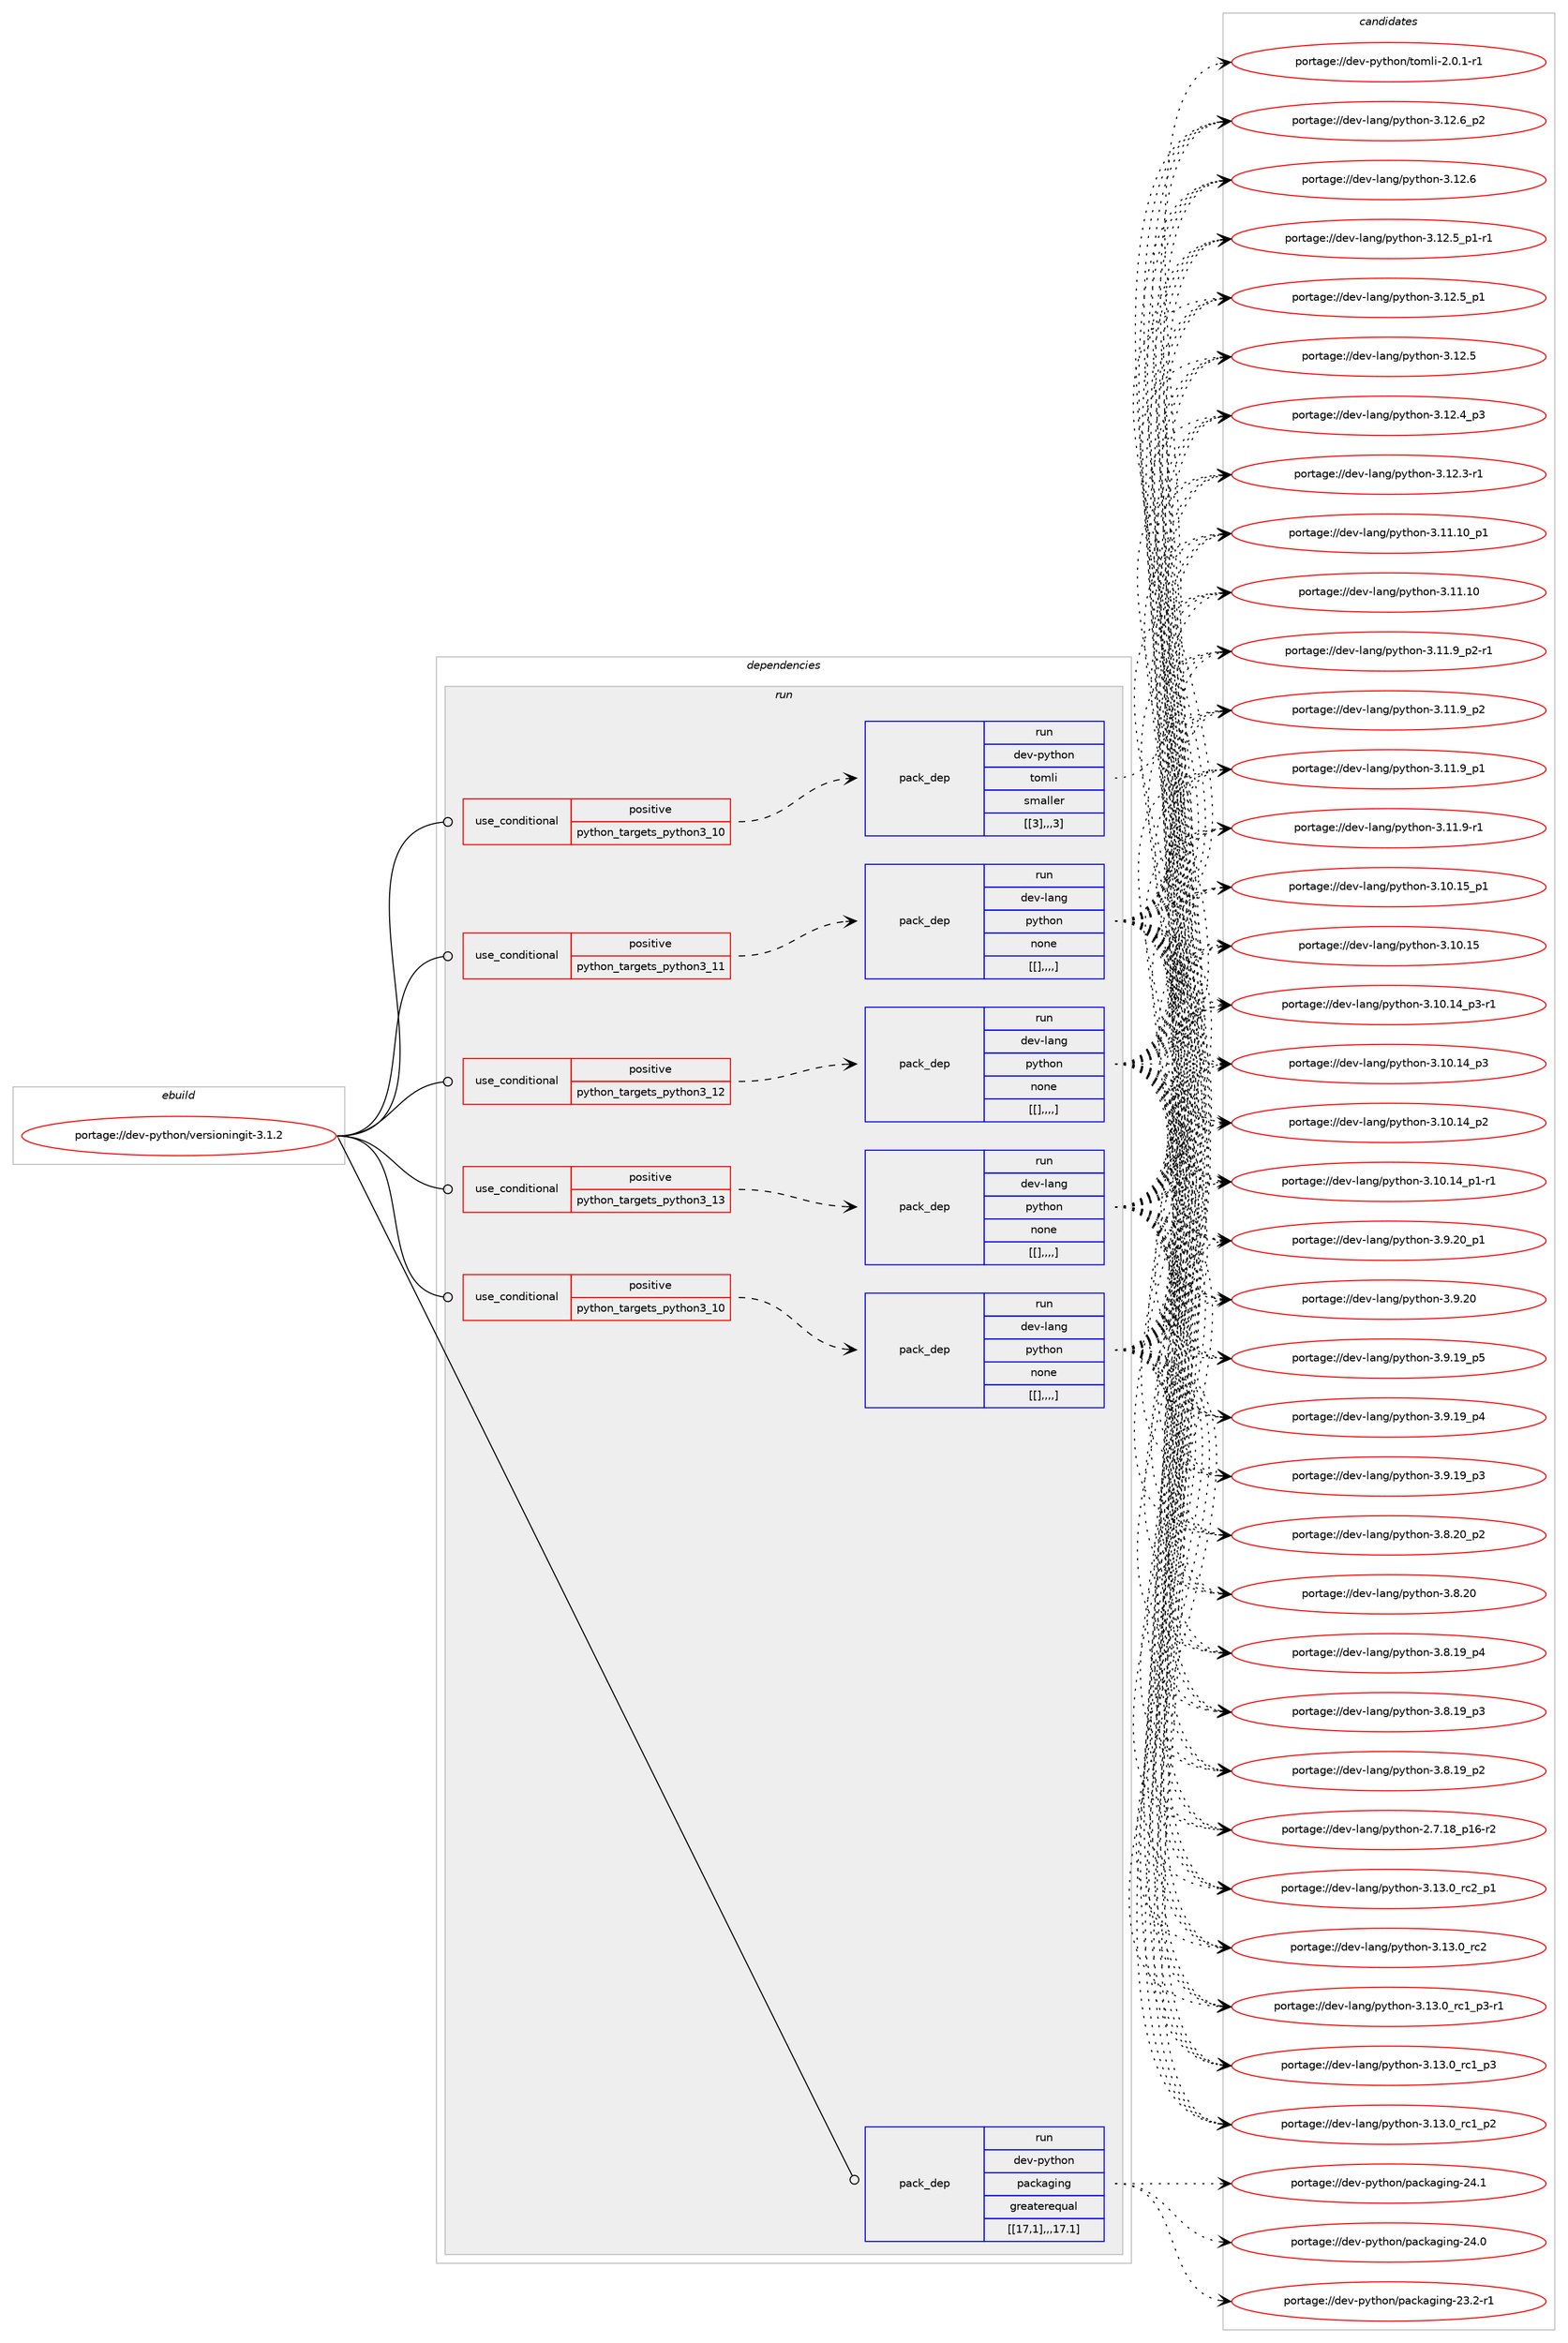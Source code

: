 digraph prolog {

# *************
# Graph options
# *************

newrank=true;
concentrate=true;
compound=true;
graph [rankdir=LR,fontname=Helvetica,fontsize=10,ranksep=1.5];#, ranksep=2.5, nodesep=0.2];
edge  [arrowhead=vee];
node  [fontname=Helvetica,fontsize=10];

# **********
# The ebuild
# **********

subgraph cluster_leftcol {
color=gray;
label=<<i>ebuild</i>>;
id [label="portage://dev-python/versioningit-3.1.2", color=red, width=4, href="../dev-python/versioningit-3.1.2.svg"];
}

# ****************
# The dependencies
# ****************

subgraph cluster_midcol {
color=gray;
label=<<i>dependencies</i>>;
subgraph cluster_compile {
fillcolor="#eeeeee";
style=filled;
label=<<i>compile</i>>;
}
subgraph cluster_compileandrun {
fillcolor="#eeeeee";
style=filled;
label=<<i>compile and run</i>>;
}
subgraph cluster_run {
fillcolor="#eeeeee";
style=filled;
label=<<i>run</i>>;
subgraph cond42784 {
dependency170427 [label=<<TABLE BORDER="0" CELLBORDER="1" CELLSPACING="0" CELLPADDING="4"><TR><TD ROWSPAN="3" CELLPADDING="10">use_conditional</TD></TR><TR><TD>positive</TD></TR><TR><TD>python_targets_python3_10</TD></TR></TABLE>>, shape=none, color=red];
subgraph pack126380 {
dependency170428 [label=<<TABLE BORDER="0" CELLBORDER="1" CELLSPACING="0" CELLPADDING="4" WIDTH="220"><TR><TD ROWSPAN="6" CELLPADDING="30">pack_dep</TD></TR><TR><TD WIDTH="110">run</TD></TR><TR><TD>dev-lang</TD></TR><TR><TD>python</TD></TR><TR><TD>none</TD></TR><TR><TD>[[],,,,]</TD></TR></TABLE>>, shape=none, color=blue];
}
dependency170427:e -> dependency170428:w [weight=20,style="dashed",arrowhead="vee"];
}
id:e -> dependency170427:w [weight=20,style="solid",arrowhead="odot"];
subgraph cond42785 {
dependency170429 [label=<<TABLE BORDER="0" CELLBORDER="1" CELLSPACING="0" CELLPADDING="4"><TR><TD ROWSPAN="3" CELLPADDING="10">use_conditional</TD></TR><TR><TD>positive</TD></TR><TR><TD>python_targets_python3_10</TD></TR></TABLE>>, shape=none, color=red];
subgraph pack126381 {
dependency170430 [label=<<TABLE BORDER="0" CELLBORDER="1" CELLSPACING="0" CELLPADDING="4" WIDTH="220"><TR><TD ROWSPAN="6" CELLPADDING="30">pack_dep</TD></TR><TR><TD WIDTH="110">run</TD></TR><TR><TD>dev-python</TD></TR><TR><TD>tomli</TD></TR><TR><TD>smaller</TD></TR><TR><TD>[[3],,,3]</TD></TR></TABLE>>, shape=none, color=blue];
}
dependency170429:e -> dependency170430:w [weight=20,style="dashed",arrowhead="vee"];
}
id:e -> dependency170429:w [weight=20,style="solid",arrowhead="odot"];
subgraph cond42786 {
dependency170431 [label=<<TABLE BORDER="0" CELLBORDER="1" CELLSPACING="0" CELLPADDING="4"><TR><TD ROWSPAN="3" CELLPADDING="10">use_conditional</TD></TR><TR><TD>positive</TD></TR><TR><TD>python_targets_python3_11</TD></TR></TABLE>>, shape=none, color=red];
subgraph pack126382 {
dependency170432 [label=<<TABLE BORDER="0" CELLBORDER="1" CELLSPACING="0" CELLPADDING="4" WIDTH="220"><TR><TD ROWSPAN="6" CELLPADDING="30">pack_dep</TD></TR><TR><TD WIDTH="110">run</TD></TR><TR><TD>dev-lang</TD></TR><TR><TD>python</TD></TR><TR><TD>none</TD></TR><TR><TD>[[],,,,]</TD></TR></TABLE>>, shape=none, color=blue];
}
dependency170431:e -> dependency170432:w [weight=20,style="dashed",arrowhead="vee"];
}
id:e -> dependency170431:w [weight=20,style="solid",arrowhead="odot"];
subgraph cond42787 {
dependency170433 [label=<<TABLE BORDER="0" CELLBORDER="1" CELLSPACING="0" CELLPADDING="4"><TR><TD ROWSPAN="3" CELLPADDING="10">use_conditional</TD></TR><TR><TD>positive</TD></TR><TR><TD>python_targets_python3_12</TD></TR></TABLE>>, shape=none, color=red];
subgraph pack126383 {
dependency170434 [label=<<TABLE BORDER="0" CELLBORDER="1" CELLSPACING="0" CELLPADDING="4" WIDTH="220"><TR><TD ROWSPAN="6" CELLPADDING="30">pack_dep</TD></TR><TR><TD WIDTH="110">run</TD></TR><TR><TD>dev-lang</TD></TR><TR><TD>python</TD></TR><TR><TD>none</TD></TR><TR><TD>[[],,,,]</TD></TR></TABLE>>, shape=none, color=blue];
}
dependency170433:e -> dependency170434:w [weight=20,style="dashed",arrowhead="vee"];
}
id:e -> dependency170433:w [weight=20,style="solid",arrowhead="odot"];
subgraph cond42788 {
dependency170435 [label=<<TABLE BORDER="0" CELLBORDER="1" CELLSPACING="0" CELLPADDING="4"><TR><TD ROWSPAN="3" CELLPADDING="10">use_conditional</TD></TR><TR><TD>positive</TD></TR><TR><TD>python_targets_python3_13</TD></TR></TABLE>>, shape=none, color=red];
subgraph pack126384 {
dependency170436 [label=<<TABLE BORDER="0" CELLBORDER="1" CELLSPACING="0" CELLPADDING="4" WIDTH="220"><TR><TD ROWSPAN="6" CELLPADDING="30">pack_dep</TD></TR><TR><TD WIDTH="110">run</TD></TR><TR><TD>dev-lang</TD></TR><TR><TD>python</TD></TR><TR><TD>none</TD></TR><TR><TD>[[],,,,]</TD></TR></TABLE>>, shape=none, color=blue];
}
dependency170435:e -> dependency170436:w [weight=20,style="dashed",arrowhead="vee"];
}
id:e -> dependency170435:w [weight=20,style="solid",arrowhead="odot"];
subgraph pack126385 {
dependency170437 [label=<<TABLE BORDER="0" CELLBORDER="1" CELLSPACING="0" CELLPADDING="4" WIDTH="220"><TR><TD ROWSPAN="6" CELLPADDING="30">pack_dep</TD></TR><TR><TD WIDTH="110">run</TD></TR><TR><TD>dev-python</TD></TR><TR><TD>packaging</TD></TR><TR><TD>greaterequal</TD></TR><TR><TD>[[17,1],,,17.1]</TD></TR></TABLE>>, shape=none, color=blue];
}
id:e -> dependency170437:w [weight=20,style="solid",arrowhead="odot"];
}
}

# **************
# The candidates
# **************

subgraph cluster_choices {
rank=same;
color=gray;
label=<<i>candidates</i>>;

subgraph choice126380 {
color=black;
nodesep=1;
choice100101118451089711010347112121116104111110455146495146489511499509511249 [label="portage://dev-lang/python-3.13.0_rc2_p1", color=red, width=4,href="../dev-lang/python-3.13.0_rc2_p1.svg"];
choice10010111845108971101034711212111610411111045514649514648951149950 [label="portage://dev-lang/python-3.13.0_rc2", color=red, width=4,href="../dev-lang/python-3.13.0_rc2.svg"];
choice1001011184510897110103471121211161041111104551464951464895114994995112514511449 [label="portage://dev-lang/python-3.13.0_rc1_p3-r1", color=red, width=4,href="../dev-lang/python-3.13.0_rc1_p3-r1.svg"];
choice100101118451089711010347112121116104111110455146495146489511499499511251 [label="portage://dev-lang/python-3.13.0_rc1_p3", color=red, width=4,href="../dev-lang/python-3.13.0_rc1_p3.svg"];
choice100101118451089711010347112121116104111110455146495146489511499499511250 [label="portage://dev-lang/python-3.13.0_rc1_p2", color=red, width=4,href="../dev-lang/python-3.13.0_rc1_p2.svg"];
choice100101118451089711010347112121116104111110455146495046549511250 [label="portage://dev-lang/python-3.12.6_p2", color=red, width=4,href="../dev-lang/python-3.12.6_p2.svg"];
choice10010111845108971101034711212111610411111045514649504654 [label="portage://dev-lang/python-3.12.6", color=red, width=4,href="../dev-lang/python-3.12.6.svg"];
choice1001011184510897110103471121211161041111104551464950465395112494511449 [label="portage://dev-lang/python-3.12.5_p1-r1", color=red, width=4,href="../dev-lang/python-3.12.5_p1-r1.svg"];
choice100101118451089711010347112121116104111110455146495046539511249 [label="portage://dev-lang/python-3.12.5_p1", color=red, width=4,href="../dev-lang/python-3.12.5_p1.svg"];
choice10010111845108971101034711212111610411111045514649504653 [label="portage://dev-lang/python-3.12.5", color=red, width=4,href="../dev-lang/python-3.12.5.svg"];
choice100101118451089711010347112121116104111110455146495046529511251 [label="portage://dev-lang/python-3.12.4_p3", color=red, width=4,href="../dev-lang/python-3.12.4_p3.svg"];
choice100101118451089711010347112121116104111110455146495046514511449 [label="portage://dev-lang/python-3.12.3-r1", color=red, width=4,href="../dev-lang/python-3.12.3-r1.svg"];
choice10010111845108971101034711212111610411111045514649494649489511249 [label="portage://dev-lang/python-3.11.10_p1", color=red, width=4,href="../dev-lang/python-3.11.10_p1.svg"];
choice1001011184510897110103471121211161041111104551464949464948 [label="portage://dev-lang/python-3.11.10", color=red, width=4,href="../dev-lang/python-3.11.10.svg"];
choice1001011184510897110103471121211161041111104551464949465795112504511449 [label="portage://dev-lang/python-3.11.9_p2-r1", color=red, width=4,href="../dev-lang/python-3.11.9_p2-r1.svg"];
choice100101118451089711010347112121116104111110455146494946579511250 [label="portage://dev-lang/python-3.11.9_p2", color=red, width=4,href="../dev-lang/python-3.11.9_p2.svg"];
choice100101118451089711010347112121116104111110455146494946579511249 [label="portage://dev-lang/python-3.11.9_p1", color=red, width=4,href="../dev-lang/python-3.11.9_p1.svg"];
choice100101118451089711010347112121116104111110455146494946574511449 [label="portage://dev-lang/python-3.11.9-r1", color=red, width=4,href="../dev-lang/python-3.11.9-r1.svg"];
choice10010111845108971101034711212111610411111045514649484649539511249 [label="portage://dev-lang/python-3.10.15_p1", color=red, width=4,href="../dev-lang/python-3.10.15_p1.svg"];
choice1001011184510897110103471121211161041111104551464948464953 [label="portage://dev-lang/python-3.10.15", color=red, width=4,href="../dev-lang/python-3.10.15.svg"];
choice100101118451089711010347112121116104111110455146494846495295112514511449 [label="portage://dev-lang/python-3.10.14_p3-r1", color=red, width=4,href="../dev-lang/python-3.10.14_p3-r1.svg"];
choice10010111845108971101034711212111610411111045514649484649529511251 [label="portage://dev-lang/python-3.10.14_p3", color=red, width=4,href="../dev-lang/python-3.10.14_p3.svg"];
choice10010111845108971101034711212111610411111045514649484649529511250 [label="portage://dev-lang/python-3.10.14_p2", color=red, width=4,href="../dev-lang/python-3.10.14_p2.svg"];
choice100101118451089711010347112121116104111110455146494846495295112494511449 [label="portage://dev-lang/python-3.10.14_p1-r1", color=red, width=4,href="../dev-lang/python-3.10.14_p1-r1.svg"];
choice100101118451089711010347112121116104111110455146574650489511249 [label="portage://dev-lang/python-3.9.20_p1", color=red, width=4,href="../dev-lang/python-3.9.20_p1.svg"];
choice10010111845108971101034711212111610411111045514657465048 [label="portage://dev-lang/python-3.9.20", color=red, width=4,href="../dev-lang/python-3.9.20.svg"];
choice100101118451089711010347112121116104111110455146574649579511253 [label="portage://dev-lang/python-3.9.19_p5", color=red, width=4,href="../dev-lang/python-3.9.19_p5.svg"];
choice100101118451089711010347112121116104111110455146574649579511252 [label="portage://dev-lang/python-3.9.19_p4", color=red, width=4,href="../dev-lang/python-3.9.19_p4.svg"];
choice100101118451089711010347112121116104111110455146574649579511251 [label="portage://dev-lang/python-3.9.19_p3", color=red, width=4,href="../dev-lang/python-3.9.19_p3.svg"];
choice100101118451089711010347112121116104111110455146564650489511250 [label="portage://dev-lang/python-3.8.20_p2", color=red, width=4,href="../dev-lang/python-3.8.20_p2.svg"];
choice10010111845108971101034711212111610411111045514656465048 [label="portage://dev-lang/python-3.8.20", color=red, width=4,href="../dev-lang/python-3.8.20.svg"];
choice100101118451089711010347112121116104111110455146564649579511252 [label="portage://dev-lang/python-3.8.19_p4", color=red, width=4,href="../dev-lang/python-3.8.19_p4.svg"];
choice100101118451089711010347112121116104111110455146564649579511251 [label="portage://dev-lang/python-3.8.19_p3", color=red, width=4,href="../dev-lang/python-3.8.19_p3.svg"];
choice100101118451089711010347112121116104111110455146564649579511250 [label="portage://dev-lang/python-3.8.19_p2", color=red, width=4,href="../dev-lang/python-3.8.19_p2.svg"];
choice100101118451089711010347112121116104111110455046554649569511249544511450 [label="portage://dev-lang/python-2.7.18_p16-r2", color=red, width=4,href="../dev-lang/python-2.7.18_p16-r2.svg"];
dependency170428:e -> choice100101118451089711010347112121116104111110455146495146489511499509511249:w [style=dotted,weight="100"];
dependency170428:e -> choice10010111845108971101034711212111610411111045514649514648951149950:w [style=dotted,weight="100"];
dependency170428:e -> choice1001011184510897110103471121211161041111104551464951464895114994995112514511449:w [style=dotted,weight="100"];
dependency170428:e -> choice100101118451089711010347112121116104111110455146495146489511499499511251:w [style=dotted,weight="100"];
dependency170428:e -> choice100101118451089711010347112121116104111110455146495146489511499499511250:w [style=dotted,weight="100"];
dependency170428:e -> choice100101118451089711010347112121116104111110455146495046549511250:w [style=dotted,weight="100"];
dependency170428:e -> choice10010111845108971101034711212111610411111045514649504654:w [style=dotted,weight="100"];
dependency170428:e -> choice1001011184510897110103471121211161041111104551464950465395112494511449:w [style=dotted,weight="100"];
dependency170428:e -> choice100101118451089711010347112121116104111110455146495046539511249:w [style=dotted,weight="100"];
dependency170428:e -> choice10010111845108971101034711212111610411111045514649504653:w [style=dotted,weight="100"];
dependency170428:e -> choice100101118451089711010347112121116104111110455146495046529511251:w [style=dotted,weight="100"];
dependency170428:e -> choice100101118451089711010347112121116104111110455146495046514511449:w [style=dotted,weight="100"];
dependency170428:e -> choice10010111845108971101034711212111610411111045514649494649489511249:w [style=dotted,weight="100"];
dependency170428:e -> choice1001011184510897110103471121211161041111104551464949464948:w [style=dotted,weight="100"];
dependency170428:e -> choice1001011184510897110103471121211161041111104551464949465795112504511449:w [style=dotted,weight="100"];
dependency170428:e -> choice100101118451089711010347112121116104111110455146494946579511250:w [style=dotted,weight="100"];
dependency170428:e -> choice100101118451089711010347112121116104111110455146494946579511249:w [style=dotted,weight="100"];
dependency170428:e -> choice100101118451089711010347112121116104111110455146494946574511449:w [style=dotted,weight="100"];
dependency170428:e -> choice10010111845108971101034711212111610411111045514649484649539511249:w [style=dotted,weight="100"];
dependency170428:e -> choice1001011184510897110103471121211161041111104551464948464953:w [style=dotted,weight="100"];
dependency170428:e -> choice100101118451089711010347112121116104111110455146494846495295112514511449:w [style=dotted,weight="100"];
dependency170428:e -> choice10010111845108971101034711212111610411111045514649484649529511251:w [style=dotted,weight="100"];
dependency170428:e -> choice10010111845108971101034711212111610411111045514649484649529511250:w [style=dotted,weight="100"];
dependency170428:e -> choice100101118451089711010347112121116104111110455146494846495295112494511449:w [style=dotted,weight="100"];
dependency170428:e -> choice100101118451089711010347112121116104111110455146574650489511249:w [style=dotted,weight="100"];
dependency170428:e -> choice10010111845108971101034711212111610411111045514657465048:w [style=dotted,weight="100"];
dependency170428:e -> choice100101118451089711010347112121116104111110455146574649579511253:w [style=dotted,weight="100"];
dependency170428:e -> choice100101118451089711010347112121116104111110455146574649579511252:w [style=dotted,weight="100"];
dependency170428:e -> choice100101118451089711010347112121116104111110455146574649579511251:w [style=dotted,weight="100"];
dependency170428:e -> choice100101118451089711010347112121116104111110455146564650489511250:w [style=dotted,weight="100"];
dependency170428:e -> choice10010111845108971101034711212111610411111045514656465048:w [style=dotted,weight="100"];
dependency170428:e -> choice100101118451089711010347112121116104111110455146564649579511252:w [style=dotted,weight="100"];
dependency170428:e -> choice100101118451089711010347112121116104111110455146564649579511251:w [style=dotted,weight="100"];
dependency170428:e -> choice100101118451089711010347112121116104111110455146564649579511250:w [style=dotted,weight="100"];
dependency170428:e -> choice100101118451089711010347112121116104111110455046554649569511249544511450:w [style=dotted,weight="100"];
}
subgraph choice126381 {
color=black;
nodesep=1;
choice10010111845112121116104111110471161111091081054550464846494511449 [label="portage://dev-python/tomli-2.0.1-r1", color=red, width=4,href="../dev-python/tomli-2.0.1-r1.svg"];
dependency170430:e -> choice10010111845112121116104111110471161111091081054550464846494511449:w [style=dotted,weight="100"];
}
subgraph choice126382 {
color=black;
nodesep=1;
choice100101118451089711010347112121116104111110455146495146489511499509511249 [label="portage://dev-lang/python-3.13.0_rc2_p1", color=red, width=4,href="../dev-lang/python-3.13.0_rc2_p1.svg"];
choice10010111845108971101034711212111610411111045514649514648951149950 [label="portage://dev-lang/python-3.13.0_rc2", color=red, width=4,href="../dev-lang/python-3.13.0_rc2.svg"];
choice1001011184510897110103471121211161041111104551464951464895114994995112514511449 [label="portage://dev-lang/python-3.13.0_rc1_p3-r1", color=red, width=4,href="../dev-lang/python-3.13.0_rc1_p3-r1.svg"];
choice100101118451089711010347112121116104111110455146495146489511499499511251 [label="portage://dev-lang/python-3.13.0_rc1_p3", color=red, width=4,href="../dev-lang/python-3.13.0_rc1_p3.svg"];
choice100101118451089711010347112121116104111110455146495146489511499499511250 [label="portage://dev-lang/python-3.13.0_rc1_p2", color=red, width=4,href="../dev-lang/python-3.13.0_rc1_p2.svg"];
choice100101118451089711010347112121116104111110455146495046549511250 [label="portage://dev-lang/python-3.12.6_p2", color=red, width=4,href="../dev-lang/python-3.12.6_p2.svg"];
choice10010111845108971101034711212111610411111045514649504654 [label="portage://dev-lang/python-3.12.6", color=red, width=4,href="../dev-lang/python-3.12.6.svg"];
choice1001011184510897110103471121211161041111104551464950465395112494511449 [label="portage://dev-lang/python-3.12.5_p1-r1", color=red, width=4,href="../dev-lang/python-3.12.5_p1-r1.svg"];
choice100101118451089711010347112121116104111110455146495046539511249 [label="portage://dev-lang/python-3.12.5_p1", color=red, width=4,href="../dev-lang/python-3.12.5_p1.svg"];
choice10010111845108971101034711212111610411111045514649504653 [label="portage://dev-lang/python-3.12.5", color=red, width=4,href="../dev-lang/python-3.12.5.svg"];
choice100101118451089711010347112121116104111110455146495046529511251 [label="portage://dev-lang/python-3.12.4_p3", color=red, width=4,href="../dev-lang/python-3.12.4_p3.svg"];
choice100101118451089711010347112121116104111110455146495046514511449 [label="portage://dev-lang/python-3.12.3-r1", color=red, width=4,href="../dev-lang/python-3.12.3-r1.svg"];
choice10010111845108971101034711212111610411111045514649494649489511249 [label="portage://dev-lang/python-3.11.10_p1", color=red, width=4,href="../dev-lang/python-3.11.10_p1.svg"];
choice1001011184510897110103471121211161041111104551464949464948 [label="portage://dev-lang/python-3.11.10", color=red, width=4,href="../dev-lang/python-3.11.10.svg"];
choice1001011184510897110103471121211161041111104551464949465795112504511449 [label="portage://dev-lang/python-3.11.9_p2-r1", color=red, width=4,href="../dev-lang/python-3.11.9_p2-r1.svg"];
choice100101118451089711010347112121116104111110455146494946579511250 [label="portage://dev-lang/python-3.11.9_p2", color=red, width=4,href="../dev-lang/python-3.11.9_p2.svg"];
choice100101118451089711010347112121116104111110455146494946579511249 [label="portage://dev-lang/python-3.11.9_p1", color=red, width=4,href="../dev-lang/python-3.11.9_p1.svg"];
choice100101118451089711010347112121116104111110455146494946574511449 [label="portage://dev-lang/python-3.11.9-r1", color=red, width=4,href="../dev-lang/python-3.11.9-r1.svg"];
choice10010111845108971101034711212111610411111045514649484649539511249 [label="portage://dev-lang/python-3.10.15_p1", color=red, width=4,href="../dev-lang/python-3.10.15_p1.svg"];
choice1001011184510897110103471121211161041111104551464948464953 [label="portage://dev-lang/python-3.10.15", color=red, width=4,href="../dev-lang/python-3.10.15.svg"];
choice100101118451089711010347112121116104111110455146494846495295112514511449 [label="portage://dev-lang/python-3.10.14_p3-r1", color=red, width=4,href="../dev-lang/python-3.10.14_p3-r1.svg"];
choice10010111845108971101034711212111610411111045514649484649529511251 [label="portage://dev-lang/python-3.10.14_p3", color=red, width=4,href="../dev-lang/python-3.10.14_p3.svg"];
choice10010111845108971101034711212111610411111045514649484649529511250 [label="portage://dev-lang/python-3.10.14_p2", color=red, width=4,href="../dev-lang/python-3.10.14_p2.svg"];
choice100101118451089711010347112121116104111110455146494846495295112494511449 [label="portage://dev-lang/python-3.10.14_p1-r1", color=red, width=4,href="../dev-lang/python-3.10.14_p1-r1.svg"];
choice100101118451089711010347112121116104111110455146574650489511249 [label="portage://dev-lang/python-3.9.20_p1", color=red, width=4,href="../dev-lang/python-3.9.20_p1.svg"];
choice10010111845108971101034711212111610411111045514657465048 [label="portage://dev-lang/python-3.9.20", color=red, width=4,href="../dev-lang/python-3.9.20.svg"];
choice100101118451089711010347112121116104111110455146574649579511253 [label="portage://dev-lang/python-3.9.19_p5", color=red, width=4,href="../dev-lang/python-3.9.19_p5.svg"];
choice100101118451089711010347112121116104111110455146574649579511252 [label="portage://dev-lang/python-3.9.19_p4", color=red, width=4,href="../dev-lang/python-3.9.19_p4.svg"];
choice100101118451089711010347112121116104111110455146574649579511251 [label="portage://dev-lang/python-3.9.19_p3", color=red, width=4,href="../dev-lang/python-3.9.19_p3.svg"];
choice100101118451089711010347112121116104111110455146564650489511250 [label="portage://dev-lang/python-3.8.20_p2", color=red, width=4,href="../dev-lang/python-3.8.20_p2.svg"];
choice10010111845108971101034711212111610411111045514656465048 [label="portage://dev-lang/python-3.8.20", color=red, width=4,href="../dev-lang/python-3.8.20.svg"];
choice100101118451089711010347112121116104111110455146564649579511252 [label="portage://dev-lang/python-3.8.19_p4", color=red, width=4,href="../dev-lang/python-3.8.19_p4.svg"];
choice100101118451089711010347112121116104111110455146564649579511251 [label="portage://dev-lang/python-3.8.19_p3", color=red, width=4,href="../dev-lang/python-3.8.19_p3.svg"];
choice100101118451089711010347112121116104111110455146564649579511250 [label="portage://dev-lang/python-3.8.19_p2", color=red, width=4,href="../dev-lang/python-3.8.19_p2.svg"];
choice100101118451089711010347112121116104111110455046554649569511249544511450 [label="portage://dev-lang/python-2.7.18_p16-r2", color=red, width=4,href="../dev-lang/python-2.7.18_p16-r2.svg"];
dependency170432:e -> choice100101118451089711010347112121116104111110455146495146489511499509511249:w [style=dotted,weight="100"];
dependency170432:e -> choice10010111845108971101034711212111610411111045514649514648951149950:w [style=dotted,weight="100"];
dependency170432:e -> choice1001011184510897110103471121211161041111104551464951464895114994995112514511449:w [style=dotted,weight="100"];
dependency170432:e -> choice100101118451089711010347112121116104111110455146495146489511499499511251:w [style=dotted,weight="100"];
dependency170432:e -> choice100101118451089711010347112121116104111110455146495146489511499499511250:w [style=dotted,weight="100"];
dependency170432:e -> choice100101118451089711010347112121116104111110455146495046549511250:w [style=dotted,weight="100"];
dependency170432:e -> choice10010111845108971101034711212111610411111045514649504654:w [style=dotted,weight="100"];
dependency170432:e -> choice1001011184510897110103471121211161041111104551464950465395112494511449:w [style=dotted,weight="100"];
dependency170432:e -> choice100101118451089711010347112121116104111110455146495046539511249:w [style=dotted,weight="100"];
dependency170432:e -> choice10010111845108971101034711212111610411111045514649504653:w [style=dotted,weight="100"];
dependency170432:e -> choice100101118451089711010347112121116104111110455146495046529511251:w [style=dotted,weight="100"];
dependency170432:e -> choice100101118451089711010347112121116104111110455146495046514511449:w [style=dotted,weight="100"];
dependency170432:e -> choice10010111845108971101034711212111610411111045514649494649489511249:w [style=dotted,weight="100"];
dependency170432:e -> choice1001011184510897110103471121211161041111104551464949464948:w [style=dotted,weight="100"];
dependency170432:e -> choice1001011184510897110103471121211161041111104551464949465795112504511449:w [style=dotted,weight="100"];
dependency170432:e -> choice100101118451089711010347112121116104111110455146494946579511250:w [style=dotted,weight="100"];
dependency170432:e -> choice100101118451089711010347112121116104111110455146494946579511249:w [style=dotted,weight="100"];
dependency170432:e -> choice100101118451089711010347112121116104111110455146494946574511449:w [style=dotted,weight="100"];
dependency170432:e -> choice10010111845108971101034711212111610411111045514649484649539511249:w [style=dotted,weight="100"];
dependency170432:e -> choice1001011184510897110103471121211161041111104551464948464953:w [style=dotted,weight="100"];
dependency170432:e -> choice100101118451089711010347112121116104111110455146494846495295112514511449:w [style=dotted,weight="100"];
dependency170432:e -> choice10010111845108971101034711212111610411111045514649484649529511251:w [style=dotted,weight="100"];
dependency170432:e -> choice10010111845108971101034711212111610411111045514649484649529511250:w [style=dotted,weight="100"];
dependency170432:e -> choice100101118451089711010347112121116104111110455146494846495295112494511449:w [style=dotted,weight="100"];
dependency170432:e -> choice100101118451089711010347112121116104111110455146574650489511249:w [style=dotted,weight="100"];
dependency170432:e -> choice10010111845108971101034711212111610411111045514657465048:w [style=dotted,weight="100"];
dependency170432:e -> choice100101118451089711010347112121116104111110455146574649579511253:w [style=dotted,weight="100"];
dependency170432:e -> choice100101118451089711010347112121116104111110455146574649579511252:w [style=dotted,weight="100"];
dependency170432:e -> choice100101118451089711010347112121116104111110455146574649579511251:w [style=dotted,weight="100"];
dependency170432:e -> choice100101118451089711010347112121116104111110455146564650489511250:w [style=dotted,weight="100"];
dependency170432:e -> choice10010111845108971101034711212111610411111045514656465048:w [style=dotted,weight="100"];
dependency170432:e -> choice100101118451089711010347112121116104111110455146564649579511252:w [style=dotted,weight="100"];
dependency170432:e -> choice100101118451089711010347112121116104111110455146564649579511251:w [style=dotted,weight="100"];
dependency170432:e -> choice100101118451089711010347112121116104111110455146564649579511250:w [style=dotted,weight="100"];
dependency170432:e -> choice100101118451089711010347112121116104111110455046554649569511249544511450:w [style=dotted,weight="100"];
}
subgraph choice126383 {
color=black;
nodesep=1;
choice100101118451089711010347112121116104111110455146495146489511499509511249 [label="portage://dev-lang/python-3.13.0_rc2_p1", color=red, width=4,href="../dev-lang/python-3.13.0_rc2_p1.svg"];
choice10010111845108971101034711212111610411111045514649514648951149950 [label="portage://dev-lang/python-3.13.0_rc2", color=red, width=4,href="../dev-lang/python-3.13.0_rc2.svg"];
choice1001011184510897110103471121211161041111104551464951464895114994995112514511449 [label="portage://dev-lang/python-3.13.0_rc1_p3-r1", color=red, width=4,href="../dev-lang/python-3.13.0_rc1_p3-r1.svg"];
choice100101118451089711010347112121116104111110455146495146489511499499511251 [label="portage://dev-lang/python-3.13.0_rc1_p3", color=red, width=4,href="../dev-lang/python-3.13.0_rc1_p3.svg"];
choice100101118451089711010347112121116104111110455146495146489511499499511250 [label="portage://dev-lang/python-3.13.0_rc1_p2", color=red, width=4,href="../dev-lang/python-3.13.0_rc1_p2.svg"];
choice100101118451089711010347112121116104111110455146495046549511250 [label="portage://dev-lang/python-3.12.6_p2", color=red, width=4,href="../dev-lang/python-3.12.6_p2.svg"];
choice10010111845108971101034711212111610411111045514649504654 [label="portage://dev-lang/python-3.12.6", color=red, width=4,href="../dev-lang/python-3.12.6.svg"];
choice1001011184510897110103471121211161041111104551464950465395112494511449 [label="portage://dev-lang/python-3.12.5_p1-r1", color=red, width=4,href="../dev-lang/python-3.12.5_p1-r1.svg"];
choice100101118451089711010347112121116104111110455146495046539511249 [label="portage://dev-lang/python-3.12.5_p1", color=red, width=4,href="../dev-lang/python-3.12.5_p1.svg"];
choice10010111845108971101034711212111610411111045514649504653 [label="portage://dev-lang/python-3.12.5", color=red, width=4,href="../dev-lang/python-3.12.5.svg"];
choice100101118451089711010347112121116104111110455146495046529511251 [label="portage://dev-lang/python-3.12.4_p3", color=red, width=4,href="../dev-lang/python-3.12.4_p3.svg"];
choice100101118451089711010347112121116104111110455146495046514511449 [label="portage://dev-lang/python-3.12.3-r1", color=red, width=4,href="../dev-lang/python-3.12.3-r1.svg"];
choice10010111845108971101034711212111610411111045514649494649489511249 [label="portage://dev-lang/python-3.11.10_p1", color=red, width=4,href="../dev-lang/python-3.11.10_p1.svg"];
choice1001011184510897110103471121211161041111104551464949464948 [label="portage://dev-lang/python-3.11.10", color=red, width=4,href="../dev-lang/python-3.11.10.svg"];
choice1001011184510897110103471121211161041111104551464949465795112504511449 [label="portage://dev-lang/python-3.11.9_p2-r1", color=red, width=4,href="../dev-lang/python-3.11.9_p2-r1.svg"];
choice100101118451089711010347112121116104111110455146494946579511250 [label="portage://dev-lang/python-3.11.9_p2", color=red, width=4,href="../dev-lang/python-3.11.9_p2.svg"];
choice100101118451089711010347112121116104111110455146494946579511249 [label="portage://dev-lang/python-3.11.9_p1", color=red, width=4,href="../dev-lang/python-3.11.9_p1.svg"];
choice100101118451089711010347112121116104111110455146494946574511449 [label="portage://dev-lang/python-3.11.9-r1", color=red, width=4,href="../dev-lang/python-3.11.9-r1.svg"];
choice10010111845108971101034711212111610411111045514649484649539511249 [label="portage://dev-lang/python-3.10.15_p1", color=red, width=4,href="../dev-lang/python-3.10.15_p1.svg"];
choice1001011184510897110103471121211161041111104551464948464953 [label="portage://dev-lang/python-3.10.15", color=red, width=4,href="../dev-lang/python-3.10.15.svg"];
choice100101118451089711010347112121116104111110455146494846495295112514511449 [label="portage://dev-lang/python-3.10.14_p3-r1", color=red, width=4,href="../dev-lang/python-3.10.14_p3-r1.svg"];
choice10010111845108971101034711212111610411111045514649484649529511251 [label="portage://dev-lang/python-3.10.14_p3", color=red, width=4,href="../dev-lang/python-3.10.14_p3.svg"];
choice10010111845108971101034711212111610411111045514649484649529511250 [label="portage://dev-lang/python-3.10.14_p2", color=red, width=4,href="../dev-lang/python-3.10.14_p2.svg"];
choice100101118451089711010347112121116104111110455146494846495295112494511449 [label="portage://dev-lang/python-3.10.14_p1-r1", color=red, width=4,href="../dev-lang/python-3.10.14_p1-r1.svg"];
choice100101118451089711010347112121116104111110455146574650489511249 [label="portage://dev-lang/python-3.9.20_p1", color=red, width=4,href="../dev-lang/python-3.9.20_p1.svg"];
choice10010111845108971101034711212111610411111045514657465048 [label="portage://dev-lang/python-3.9.20", color=red, width=4,href="../dev-lang/python-3.9.20.svg"];
choice100101118451089711010347112121116104111110455146574649579511253 [label="portage://dev-lang/python-3.9.19_p5", color=red, width=4,href="../dev-lang/python-3.9.19_p5.svg"];
choice100101118451089711010347112121116104111110455146574649579511252 [label="portage://dev-lang/python-3.9.19_p4", color=red, width=4,href="../dev-lang/python-3.9.19_p4.svg"];
choice100101118451089711010347112121116104111110455146574649579511251 [label="portage://dev-lang/python-3.9.19_p3", color=red, width=4,href="../dev-lang/python-3.9.19_p3.svg"];
choice100101118451089711010347112121116104111110455146564650489511250 [label="portage://dev-lang/python-3.8.20_p2", color=red, width=4,href="../dev-lang/python-3.8.20_p2.svg"];
choice10010111845108971101034711212111610411111045514656465048 [label="portage://dev-lang/python-3.8.20", color=red, width=4,href="../dev-lang/python-3.8.20.svg"];
choice100101118451089711010347112121116104111110455146564649579511252 [label="portage://dev-lang/python-3.8.19_p4", color=red, width=4,href="../dev-lang/python-3.8.19_p4.svg"];
choice100101118451089711010347112121116104111110455146564649579511251 [label="portage://dev-lang/python-3.8.19_p3", color=red, width=4,href="../dev-lang/python-3.8.19_p3.svg"];
choice100101118451089711010347112121116104111110455146564649579511250 [label="portage://dev-lang/python-3.8.19_p2", color=red, width=4,href="../dev-lang/python-3.8.19_p2.svg"];
choice100101118451089711010347112121116104111110455046554649569511249544511450 [label="portage://dev-lang/python-2.7.18_p16-r2", color=red, width=4,href="../dev-lang/python-2.7.18_p16-r2.svg"];
dependency170434:e -> choice100101118451089711010347112121116104111110455146495146489511499509511249:w [style=dotted,weight="100"];
dependency170434:e -> choice10010111845108971101034711212111610411111045514649514648951149950:w [style=dotted,weight="100"];
dependency170434:e -> choice1001011184510897110103471121211161041111104551464951464895114994995112514511449:w [style=dotted,weight="100"];
dependency170434:e -> choice100101118451089711010347112121116104111110455146495146489511499499511251:w [style=dotted,weight="100"];
dependency170434:e -> choice100101118451089711010347112121116104111110455146495146489511499499511250:w [style=dotted,weight="100"];
dependency170434:e -> choice100101118451089711010347112121116104111110455146495046549511250:w [style=dotted,weight="100"];
dependency170434:e -> choice10010111845108971101034711212111610411111045514649504654:w [style=dotted,weight="100"];
dependency170434:e -> choice1001011184510897110103471121211161041111104551464950465395112494511449:w [style=dotted,weight="100"];
dependency170434:e -> choice100101118451089711010347112121116104111110455146495046539511249:w [style=dotted,weight="100"];
dependency170434:e -> choice10010111845108971101034711212111610411111045514649504653:w [style=dotted,weight="100"];
dependency170434:e -> choice100101118451089711010347112121116104111110455146495046529511251:w [style=dotted,weight="100"];
dependency170434:e -> choice100101118451089711010347112121116104111110455146495046514511449:w [style=dotted,weight="100"];
dependency170434:e -> choice10010111845108971101034711212111610411111045514649494649489511249:w [style=dotted,weight="100"];
dependency170434:e -> choice1001011184510897110103471121211161041111104551464949464948:w [style=dotted,weight="100"];
dependency170434:e -> choice1001011184510897110103471121211161041111104551464949465795112504511449:w [style=dotted,weight="100"];
dependency170434:e -> choice100101118451089711010347112121116104111110455146494946579511250:w [style=dotted,weight="100"];
dependency170434:e -> choice100101118451089711010347112121116104111110455146494946579511249:w [style=dotted,weight="100"];
dependency170434:e -> choice100101118451089711010347112121116104111110455146494946574511449:w [style=dotted,weight="100"];
dependency170434:e -> choice10010111845108971101034711212111610411111045514649484649539511249:w [style=dotted,weight="100"];
dependency170434:e -> choice1001011184510897110103471121211161041111104551464948464953:w [style=dotted,weight="100"];
dependency170434:e -> choice100101118451089711010347112121116104111110455146494846495295112514511449:w [style=dotted,weight="100"];
dependency170434:e -> choice10010111845108971101034711212111610411111045514649484649529511251:w [style=dotted,weight="100"];
dependency170434:e -> choice10010111845108971101034711212111610411111045514649484649529511250:w [style=dotted,weight="100"];
dependency170434:e -> choice100101118451089711010347112121116104111110455146494846495295112494511449:w [style=dotted,weight="100"];
dependency170434:e -> choice100101118451089711010347112121116104111110455146574650489511249:w [style=dotted,weight="100"];
dependency170434:e -> choice10010111845108971101034711212111610411111045514657465048:w [style=dotted,weight="100"];
dependency170434:e -> choice100101118451089711010347112121116104111110455146574649579511253:w [style=dotted,weight="100"];
dependency170434:e -> choice100101118451089711010347112121116104111110455146574649579511252:w [style=dotted,weight="100"];
dependency170434:e -> choice100101118451089711010347112121116104111110455146574649579511251:w [style=dotted,weight="100"];
dependency170434:e -> choice100101118451089711010347112121116104111110455146564650489511250:w [style=dotted,weight="100"];
dependency170434:e -> choice10010111845108971101034711212111610411111045514656465048:w [style=dotted,weight="100"];
dependency170434:e -> choice100101118451089711010347112121116104111110455146564649579511252:w [style=dotted,weight="100"];
dependency170434:e -> choice100101118451089711010347112121116104111110455146564649579511251:w [style=dotted,weight="100"];
dependency170434:e -> choice100101118451089711010347112121116104111110455146564649579511250:w [style=dotted,weight="100"];
dependency170434:e -> choice100101118451089711010347112121116104111110455046554649569511249544511450:w [style=dotted,weight="100"];
}
subgraph choice126384 {
color=black;
nodesep=1;
choice100101118451089711010347112121116104111110455146495146489511499509511249 [label="portage://dev-lang/python-3.13.0_rc2_p1", color=red, width=4,href="../dev-lang/python-3.13.0_rc2_p1.svg"];
choice10010111845108971101034711212111610411111045514649514648951149950 [label="portage://dev-lang/python-3.13.0_rc2", color=red, width=4,href="../dev-lang/python-3.13.0_rc2.svg"];
choice1001011184510897110103471121211161041111104551464951464895114994995112514511449 [label="portage://dev-lang/python-3.13.0_rc1_p3-r1", color=red, width=4,href="../dev-lang/python-3.13.0_rc1_p3-r1.svg"];
choice100101118451089711010347112121116104111110455146495146489511499499511251 [label="portage://dev-lang/python-3.13.0_rc1_p3", color=red, width=4,href="../dev-lang/python-3.13.0_rc1_p3.svg"];
choice100101118451089711010347112121116104111110455146495146489511499499511250 [label="portage://dev-lang/python-3.13.0_rc1_p2", color=red, width=4,href="../dev-lang/python-3.13.0_rc1_p2.svg"];
choice100101118451089711010347112121116104111110455146495046549511250 [label="portage://dev-lang/python-3.12.6_p2", color=red, width=4,href="../dev-lang/python-3.12.6_p2.svg"];
choice10010111845108971101034711212111610411111045514649504654 [label="portage://dev-lang/python-3.12.6", color=red, width=4,href="../dev-lang/python-3.12.6.svg"];
choice1001011184510897110103471121211161041111104551464950465395112494511449 [label="portage://dev-lang/python-3.12.5_p1-r1", color=red, width=4,href="../dev-lang/python-3.12.5_p1-r1.svg"];
choice100101118451089711010347112121116104111110455146495046539511249 [label="portage://dev-lang/python-3.12.5_p1", color=red, width=4,href="../dev-lang/python-3.12.5_p1.svg"];
choice10010111845108971101034711212111610411111045514649504653 [label="portage://dev-lang/python-3.12.5", color=red, width=4,href="../dev-lang/python-3.12.5.svg"];
choice100101118451089711010347112121116104111110455146495046529511251 [label="portage://dev-lang/python-3.12.4_p3", color=red, width=4,href="../dev-lang/python-3.12.4_p3.svg"];
choice100101118451089711010347112121116104111110455146495046514511449 [label="portage://dev-lang/python-3.12.3-r1", color=red, width=4,href="../dev-lang/python-3.12.3-r1.svg"];
choice10010111845108971101034711212111610411111045514649494649489511249 [label="portage://dev-lang/python-3.11.10_p1", color=red, width=4,href="../dev-lang/python-3.11.10_p1.svg"];
choice1001011184510897110103471121211161041111104551464949464948 [label="portage://dev-lang/python-3.11.10", color=red, width=4,href="../dev-lang/python-3.11.10.svg"];
choice1001011184510897110103471121211161041111104551464949465795112504511449 [label="portage://dev-lang/python-3.11.9_p2-r1", color=red, width=4,href="../dev-lang/python-3.11.9_p2-r1.svg"];
choice100101118451089711010347112121116104111110455146494946579511250 [label="portage://dev-lang/python-3.11.9_p2", color=red, width=4,href="../dev-lang/python-3.11.9_p2.svg"];
choice100101118451089711010347112121116104111110455146494946579511249 [label="portage://dev-lang/python-3.11.9_p1", color=red, width=4,href="../dev-lang/python-3.11.9_p1.svg"];
choice100101118451089711010347112121116104111110455146494946574511449 [label="portage://dev-lang/python-3.11.9-r1", color=red, width=4,href="../dev-lang/python-3.11.9-r1.svg"];
choice10010111845108971101034711212111610411111045514649484649539511249 [label="portage://dev-lang/python-3.10.15_p1", color=red, width=4,href="../dev-lang/python-3.10.15_p1.svg"];
choice1001011184510897110103471121211161041111104551464948464953 [label="portage://dev-lang/python-3.10.15", color=red, width=4,href="../dev-lang/python-3.10.15.svg"];
choice100101118451089711010347112121116104111110455146494846495295112514511449 [label="portage://dev-lang/python-3.10.14_p3-r1", color=red, width=4,href="../dev-lang/python-3.10.14_p3-r1.svg"];
choice10010111845108971101034711212111610411111045514649484649529511251 [label="portage://dev-lang/python-3.10.14_p3", color=red, width=4,href="../dev-lang/python-3.10.14_p3.svg"];
choice10010111845108971101034711212111610411111045514649484649529511250 [label="portage://dev-lang/python-3.10.14_p2", color=red, width=4,href="../dev-lang/python-3.10.14_p2.svg"];
choice100101118451089711010347112121116104111110455146494846495295112494511449 [label="portage://dev-lang/python-3.10.14_p1-r1", color=red, width=4,href="../dev-lang/python-3.10.14_p1-r1.svg"];
choice100101118451089711010347112121116104111110455146574650489511249 [label="portage://dev-lang/python-3.9.20_p1", color=red, width=4,href="../dev-lang/python-3.9.20_p1.svg"];
choice10010111845108971101034711212111610411111045514657465048 [label="portage://dev-lang/python-3.9.20", color=red, width=4,href="../dev-lang/python-3.9.20.svg"];
choice100101118451089711010347112121116104111110455146574649579511253 [label="portage://dev-lang/python-3.9.19_p5", color=red, width=4,href="../dev-lang/python-3.9.19_p5.svg"];
choice100101118451089711010347112121116104111110455146574649579511252 [label="portage://dev-lang/python-3.9.19_p4", color=red, width=4,href="../dev-lang/python-3.9.19_p4.svg"];
choice100101118451089711010347112121116104111110455146574649579511251 [label="portage://dev-lang/python-3.9.19_p3", color=red, width=4,href="../dev-lang/python-3.9.19_p3.svg"];
choice100101118451089711010347112121116104111110455146564650489511250 [label="portage://dev-lang/python-3.8.20_p2", color=red, width=4,href="../dev-lang/python-3.8.20_p2.svg"];
choice10010111845108971101034711212111610411111045514656465048 [label="portage://dev-lang/python-3.8.20", color=red, width=4,href="../dev-lang/python-3.8.20.svg"];
choice100101118451089711010347112121116104111110455146564649579511252 [label="portage://dev-lang/python-3.8.19_p4", color=red, width=4,href="../dev-lang/python-3.8.19_p4.svg"];
choice100101118451089711010347112121116104111110455146564649579511251 [label="portage://dev-lang/python-3.8.19_p3", color=red, width=4,href="../dev-lang/python-3.8.19_p3.svg"];
choice100101118451089711010347112121116104111110455146564649579511250 [label="portage://dev-lang/python-3.8.19_p2", color=red, width=4,href="../dev-lang/python-3.8.19_p2.svg"];
choice100101118451089711010347112121116104111110455046554649569511249544511450 [label="portage://dev-lang/python-2.7.18_p16-r2", color=red, width=4,href="../dev-lang/python-2.7.18_p16-r2.svg"];
dependency170436:e -> choice100101118451089711010347112121116104111110455146495146489511499509511249:w [style=dotted,weight="100"];
dependency170436:e -> choice10010111845108971101034711212111610411111045514649514648951149950:w [style=dotted,weight="100"];
dependency170436:e -> choice1001011184510897110103471121211161041111104551464951464895114994995112514511449:w [style=dotted,weight="100"];
dependency170436:e -> choice100101118451089711010347112121116104111110455146495146489511499499511251:w [style=dotted,weight="100"];
dependency170436:e -> choice100101118451089711010347112121116104111110455146495146489511499499511250:w [style=dotted,weight="100"];
dependency170436:e -> choice100101118451089711010347112121116104111110455146495046549511250:w [style=dotted,weight="100"];
dependency170436:e -> choice10010111845108971101034711212111610411111045514649504654:w [style=dotted,weight="100"];
dependency170436:e -> choice1001011184510897110103471121211161041111104551464950465395112494511449:w [style=dotted,weight="100"];
dependency170436:e -> choice100101118451089711010347112121116104111110455146495046539511249:w [style=dotted,weight="100"];
dependency170436:e -> choice10010111845108971101034711212111610411111045514649504653:w [style=dotted,weight="100"];
dependency170436:e -> choice100101118451089711010347112121116104111110455146495046529511251:w [style=dotted,weight="100"];
dependency170436:e -> choice100101118451089711010347112121116104111110455146495046514511449:w [style=dotted,weight="100"];
dependency170436:e -> choice10010111845108971101034711212111610411111045514649494649489511249:w [style=dotted,weight="100"];
dependency170436:e -> choice1001011184510897110103471121211161041111104551464949464948:w [style=dotted,weight="100"];
dependency170436:e -> choice1001011184510897110103471121211161041111104551464949465795112504511449:w [style=dotted,weight="100"];
dependency170436:e -> choice100101118451089711010347112121116104111110455146494946579511250:w [style=dotted,weight="100"];
dependency170436:e -> choice100101118451089711010347112121116104111110455146494946579511249:w [style=dotted,weight="100"];
dependency170436:e -> choice100101118451089711010347112121116104111110455146494946574511449:w [style=dotted,weight="100"];
dependency170436:e -> choice10010111845108971101034711212111610411111045514649484649539511249:w [style=dotted,weight="100"];
dependency170436:e -> choice1001011184510897110103471121211161041111104551464948464953:w [style=dotted,weight="100"];
dependency170436:e -> choice100101118451089711010347112121116104111110455146494846495295112514511449:w [style=dotted,weight="100"];
dependency170436:e -> choice10010111845108971101034711212111610411111045514649484649529511251:w [style=dotted,weight="100"];
dependency170436:e -> choice10010111845108971101034711212111610411111045514649484649529511250:w [style=dotted,weight="100"];
dependency170436:e -> choice100101118451089711010347112121116104111110455146494846495295112494511449:w [style=dotted,weight="100"];
dependency170436:e -> choice100101118451089711010347112121116104111110455146574650489511249:w [style=dotted,weight="100"];
dependency170436:e -> choice10010111845108971101034711212111610411111045514657465048:w [style=dotted,weight="100"];
dependency170436:e -> choice100101118451089711010347112121116104111110455146574649579511253:w [style=dotted,weight="100"];
dependency170436:e -> choice100101118451089711010347112121116104111110455146574649579511252:w [style=dotted,weight="100"];
dependency170436:e -> choice100101118451089711010347112121116104111110455146574649579511251:w [style=dotted,weight="100"];
dependency170436:e -> choice100101118451089711010347112121116104111110455146564650489511250:w [style=dotted,weight="100"];
dependency170436:e -> choice10010111845108971101034711212111610411111045514656465048:w [style=dotted,weight="100"];
dependency170436:e -> choice100101118451089711010347112121116104111110455146564649579511252:w [style=dotted,weight="100"];
dependency170436:e -> choice100101118451089711010347112121116104111110455146564649579511251:w [style=dotted,weight="100"];
dependency170436:e -> choice100101118451089711010347112121116104111110455146564649579511250:w [style=dotted,weight="100"];
dependency170436:e -> choice100101118451089711010347112121116104111110455046554649569511249544511450:w [style=dotted,weight="100"];
}
subgraph choice126385 {
color=black;
nodesep=1;
choice10010111845112121116104111110471129799107971031051101034550524649 [label="portage://dev-python/packaging-24.1", color=red, width=4,href="../dev-python/packaging-24.1.svg"];
choice10010111845112121116104111110471129799107971031051101034550524648 [label="portage://dev-python/packaging-24.0", color=red, width=4,href="../dev-python/packaging-24.0.svg"];
choice100101118451121211161041111104711297991079710310511010345505146504511449 [label="portage://dev-python/packaging-23.2-r1", color=red, width=4,href="../dev-python/packaging-23.2-r1.svg"];
dependency170437:e -> choice10010111845112121116104111110471129799107971031051101034550524649:w [style=dotted,weight="100"];
dependency170437:e -> choice10010111845112121116104111110471129799107971031051101034550524648:w [style=dotted,weight="100"];
dependency170437:e -> choice100101118451121211161041111104711297991079710310511010345505146504511449:w [style=dotted,weight="100"];
}
}

}

